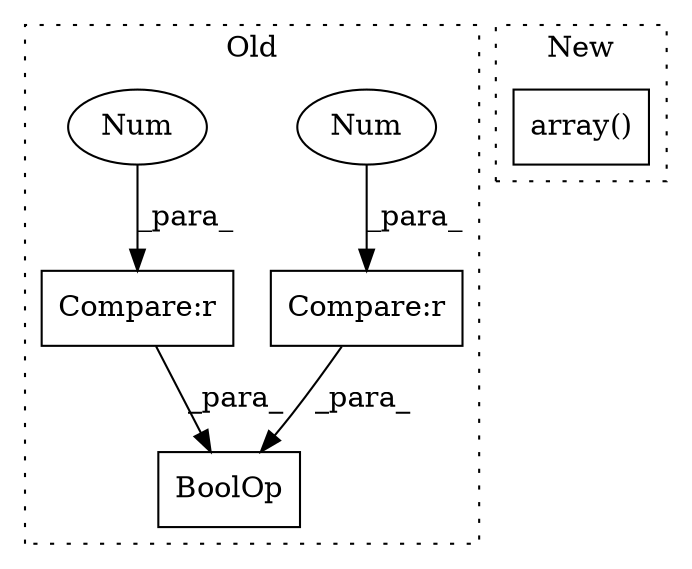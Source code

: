 digraph G {
subgraph cluster0 {
1 [label="BoolOp" a="72" s="1030" l="33" shape="box"];
3 [label="Compare:r" a="40" s="1030" l="11" shape="box"];
4 [label="Compare:r" a="40" s="1046" l="17" shape="box"];
5 [label="Num" a="76" s="1036" l="5" shape="ellipse"];
6 [label="Num" a="76" s="1061" l="1" shape="ellipse"];
label = "Old";
style="dotted";
}
subgraph cluster1 {
2 [label="array()" a="75" s="2081,2092" l="9,1" shape="box"];
label = "New";
style="dotted";
}
3 -> 1 [label="_para_"];
4 -> 1 [label="_para_"];
5 -> 3 [label="_para_"];
6 -> 4 [label="_para_"];
}